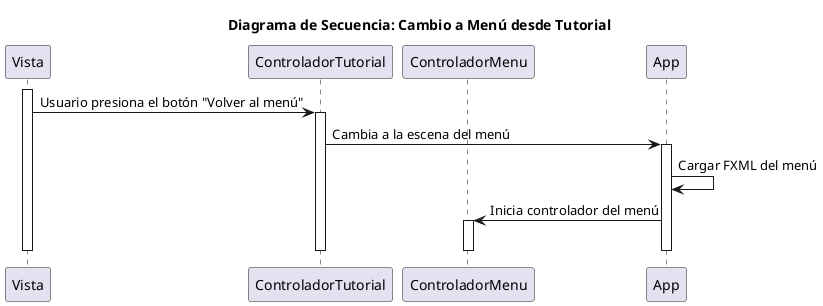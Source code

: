@startuml

title Diagrama de Secuencia: Cambio a Menú desde Tutorial

participant Vista
participant ControladorTutorial
participant ControladorMenu
participant App

activate Vista
Vista -> ControladorTutorial: Usuario presiona el botón "Volver al menú"
activate ControladorTutorial
ControladorTutorial -> App: Cambia a la escena del menú
activate App
App -> App: Cargar FXML del menú
App -> ControladorMenu: Inicia controlador del menú
activate ControladorMenu
deactivate App
deactivate ControladorMenu
deactivate ControladorTutorial
deactivate Vista

@enduml